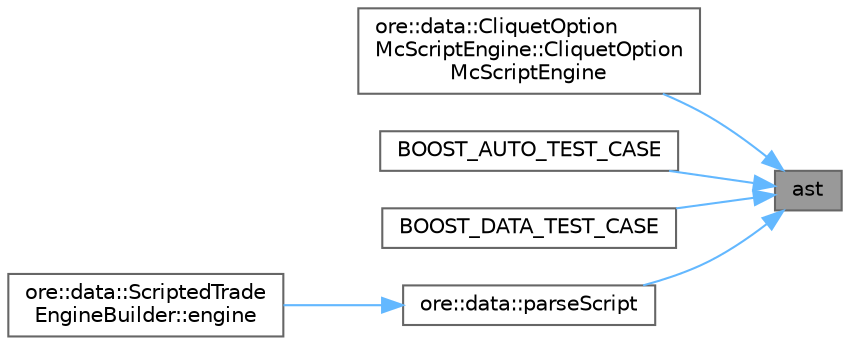 digraph "ast"
{
 // INTERACTIVE_SVG=YES
 // LATEX_PDF_SIZE
  bgcolor="transparent";
  edge [fontname=Helvetica,fontsize=10,labelfontname=Helvetica,labelfontsize=10];
  node [fontname=Helvetica,fontsize=10,shape=box,height=0.2,width=0.4];
  rankdir="RL";
  Node1 [label="ast",height=0.2,width=0.4,color="gray40", fillcolor="grey60", style="filled", fontcolor="black",tooltip=" "];
  Node1 -> Node2 [dir="back",color="steelblue1",style="solid"];
  Node2 [label="ore::data::CliquetOption\lMcScriptEngine::CliquetOption\lMcScriptEngine",height=0.2,width=0.4,color="grey40", fillcolor="white", style="filled",URL="$classore_1_1data_1_1_cliquet_option_mc_script_engine.html#a3b3bfcace535c68c3c9f0bb547ea04ef",tooltip=" "];
  Node1 -> Node3 [dir="back",color="steelblue1",style="solid"];
  Node3 [label="BOOST_AUTO_TEST_CASE",height=0.2,width=0.4,color="grey40", fillcolor="white", style="filled",URL="$test_2gaussiancam_8cpp.html#a6937c98e7b740f32cfe52b4bcd512744",tooltip=" "];
  Node1 -> Node4 [dir="back",color="steelblue1",style="solid"];
  Node4 [label="BOOST_DATA_TEST_CASE",height=0.2,width=0.4,color="grey40", fillcolor="white", style="filled",URL="$test_2scriptparser_8cpp.html#a53f0bac88cb47bbdd4bb6cf58c276946",tooltip=" "];
  Node1 -> Node5 [dir="back",color="steelblue1",style="solid"];
  Node5 [label="ore::data::parseScript",height=0.2,width=0.4,color="grey40", fillcolor="white", style="filled",URL="$namespaceore_1_1data.html#a58fac66491448eaf11dbcb7bced47a06",tooltip=" "];
  Node5 -> Node6 [dir="back",color="steelblue1",style="solid"];
  Node6 [label="ore::data::ScriptedTrade\lEngineBuilder::engine",height=0.2,width=0.4,color="grey40", fillcolor="white", style="filled",URL="$classore_1_1data_1_1_scripted_trade_engine_builder.html#afa7bc32050325672e45000b32d62ec0b",tooltip=" "];
}
